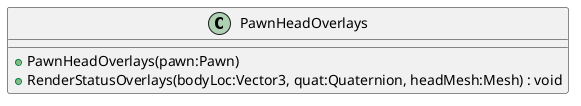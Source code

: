 @startuml
class PawnHeadOverlays {
    + PawnHeadOverlays(pawn:Pawn)
    + RenderStatusOverlays(bodyLoc:Vector3, quat:Quaternion, headMesh:Mesh) : void
}
@enduml
